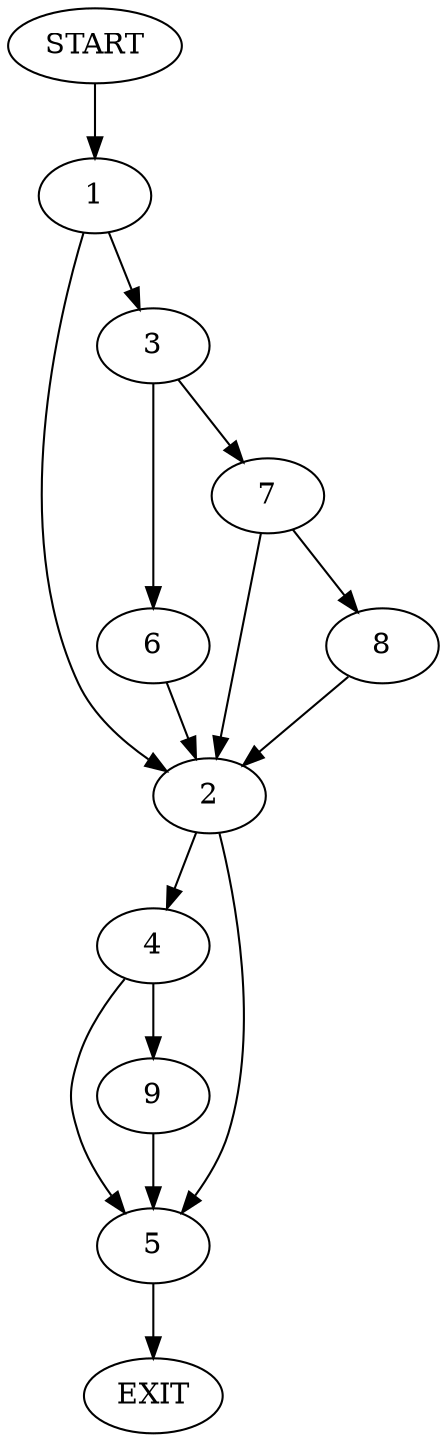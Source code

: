 digraph {
0 [label="START"]
10 [label="EXIT"]
0 -> 1
1 -> 2
1 -> 3
2 -> 4
2 -> 5
3 -> 6
3 -> 7
6 -> 2
7 -> 2
7 -> 8
8 -> 2
4 -> 5
4 -> 9
5 -> 10
9 -> 5
}
